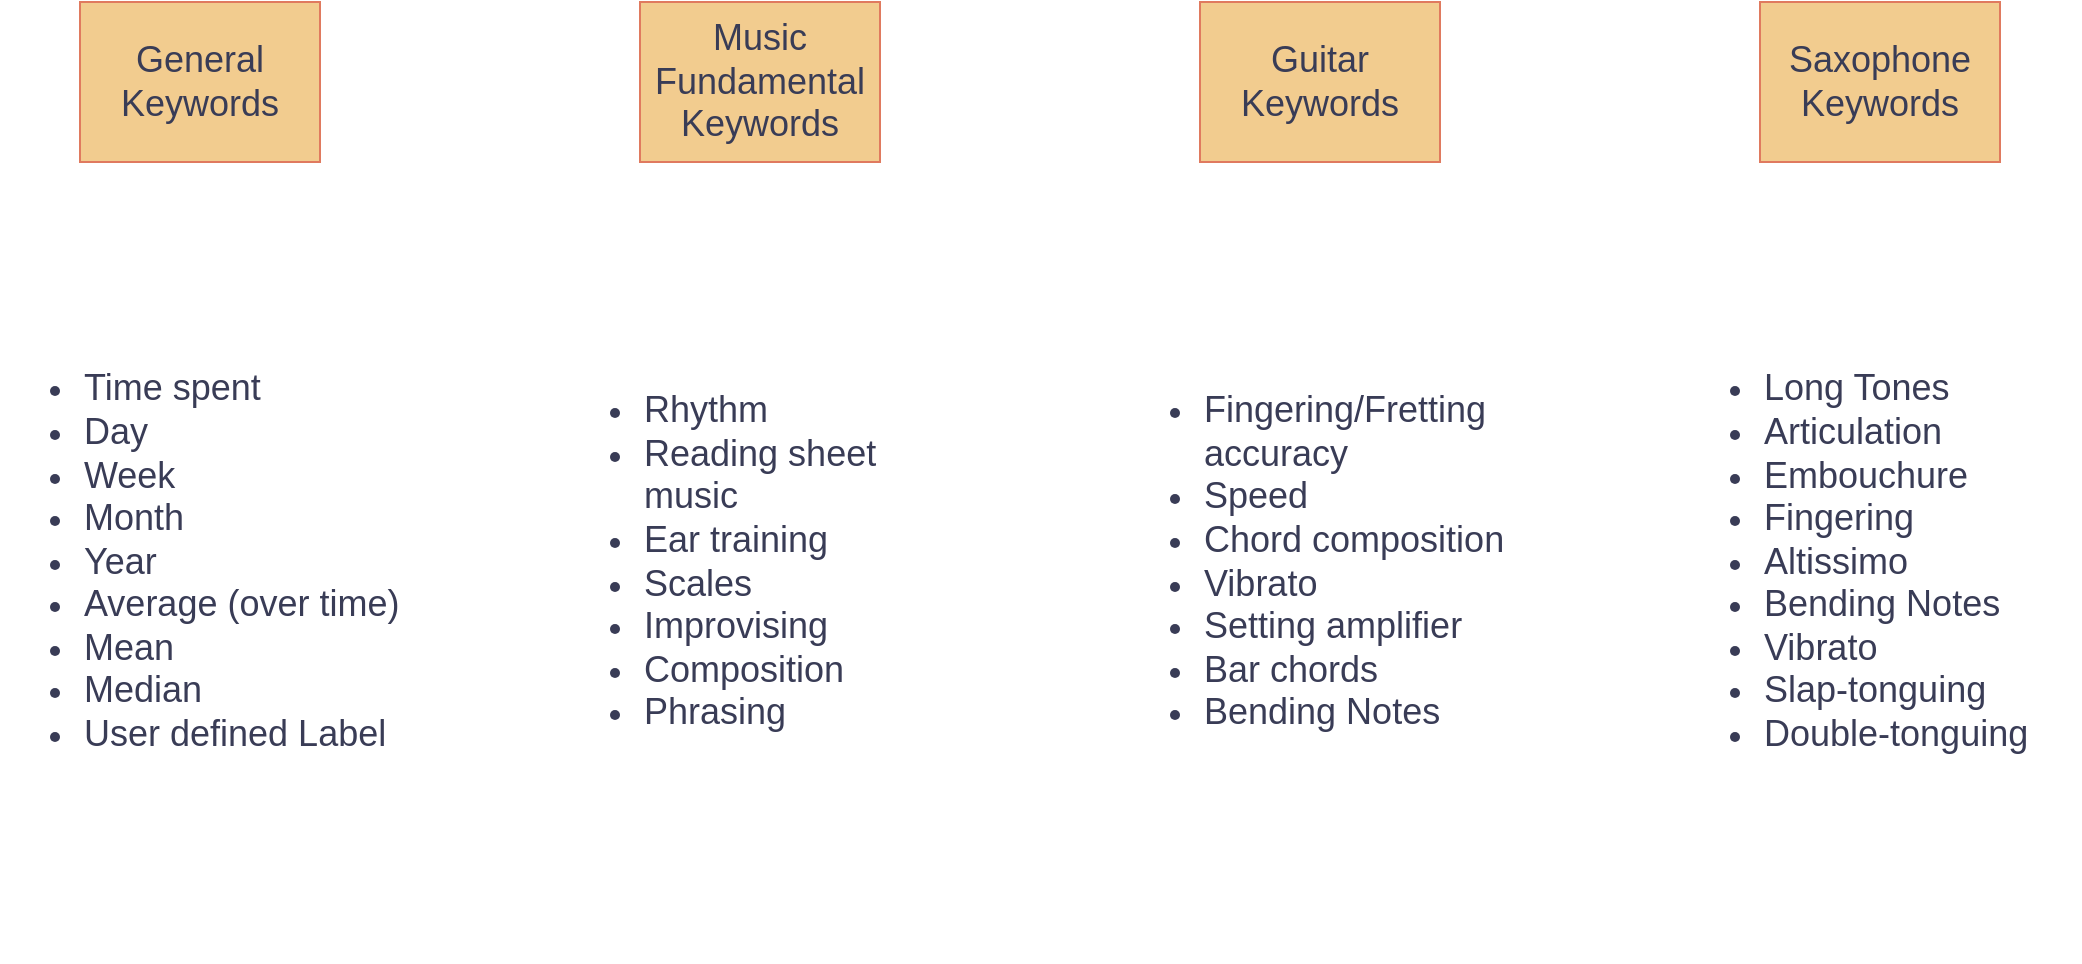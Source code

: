 <mxfile version="24.2.3" type="device" pages="7">
  <diagram id="ZviDnewObpGiFVqPdqel" name="Keywords">
    <mxGraphModel dx="1834" dy="1194" grid="1" gridSize="10" guides="1" tooltips="1" connect="1" arrows="1" fold="1" page="0" pageScale="1" pageWidth="850" pageHeight="1100" math="0" shadow="0">
      <root>
        <mxCell id="0" />
        <mxCell id="1" parent="0" />
        <mxCell id="VR-OjBBF8Hm6MfclyQEk-1" value="&lt;ul style=&quot;font-size: 18px;&quot;&gt;&lt;li style=&quot;font-size: 18px;&quot;&gt;Time spent&lt;br&gt;&lt;/li&gt;&lt;li style=&quot;font-size: 18px;&quot;&gt;Day&lt;br&gt;&lt;/li&gt;&lt;li style=&quot;font-size: 18px;&quot;&gt;Week&lt;br&gt;&lt;/li&gt;&lt;li style=&quot;font-size: 18px;&quot;&gt;Month&lt;/li&gt;&lt;li style=&quot;font-size: 18px;&quot;&gt;Year&lt;/li&gt;&lt;li style=&quot;font-size: 18px;&quot;&gt;Average (over time)&lt;/li&gt;&lt;li style=&quot;font-size: 18px;&quot;&gt;Mean&lt;/li&gt;&lt;li style=&quot;font-size: 18px;&quot;&gt;Median&lt;/li&gt;&lt;li style=&quot;font-size: 18px;&quot;&gt;User defined Label&lt;br&gt;&lt;/li&gt;&lt;/ul&gt;" style="text;strokeColor=none;fillColor=none;html=1;whiteSpace=wrap;verticalAlign=middle;overflow=hidden;fontSize=18;align=left;labelBackgroundColor=none;fontColor=#393C56;" parent="1" vertex="1">
          <mxGeometry x="-120" y="-40" width="200" height="400" as="geometry" />
        </mxCell>
        <mxCell id="VR-OjBBF8Hm6MfclyQEk-2" value="&lt;ul style=&quot;font-size: 18px;&quot;&gt;&lt;li style=&quot;font-size: 18px;&quot;&gt;Long Tones&lt;/li&gt;&lt;li style=&quot;font-size: 18px;&quot;&gt;Articulation&lt;/li&gt;&lt;li style=&quot;font-size: 18px;&quot;&gt;Embouchure&lt;/li&gt;&lt;li style=&quot;font-size: 18px;&quot;&gt;Fingering&lt;/li&gt;&lt;li style=&quot;font-size: 18px;&quot;&gt;Altissimo&lt;/li&gt;&lt;li style=&quot;font-size: 18px;&quot;&gt;Bending Notes&lt;br&gt;&lt;/li&gt;&lt;li style=&quot;font-size: 18px;&quot;&gt;Vibrato&lt;/li&gt;&lt;li style=&quot;font-size: 18px;&quot;&gt;Slap-tonguing&lt;/li&gt;&lt;li style=&quot;font-size: 18px;&quot;&gt;Double-tonguing&lt;/li&gt;&lt;/ul&gt;" style="text;strokeColor=none;fillColor=none;html=1;whiteSpace=wrap;verticalAlign=middle;overflow=hidden;fontSize=18;align=left;labelBackgroundColor=none;fontColor=#393C56;" parent="1" vertex="1">
          <mxGeometry x="720" y="-40" width="200" height="400" as="geometry" />
        </mxCell>
        <mxCell id="VR-OjBBF8Hm6MfclyQEk-3" value="&lt;ul style=&quot;font-size: 18px;&quot;&gt;&lt;li style=&quot;font-size: 18px;&quot;&gt;Fingering/Fretting accuracy&lt;/li&gt;&lt;li style=&quot;font-size: 18px;&quot;&gt;Speed&lt;/li&gt;&lt;li style=&quot;font-size: 18px;&quot;&gt;Chord composition&lt;/li&gt;&lt;li style=&quot;font-size: 18px;&quot;&gt;Vibrato&lt;/li&gt;&lt;li style=&quot;font-size: 18px;&quot;&gt;Setting amplifier&lt;/li&gt;&lt;li style=&quot;font-size: 18px;&quot;&gt;Bar chords&lt;/li&gt;&lt;li style=&quot;font-size: 18px;&quot;&gt;Bending Notes&lt;br&gt;&lt;/li&gt;&lt;/ul&gt;" style="text;strokeColor=none;fillColor=none;html=1;whiteSpace=wrap;verticalAlign=middle;overflow=hidden;fontSize=18;align=left;labelBackgroundColor=none;fontColor=#393C56;" parent="1" vertex="1">
          <mxGeometry x="440" y="-40" width="200" height="400" as="geometry" />
        </mxCell>
        <mxCell id="VR-OjBBF8Hm6MfclyQEk-8" value="General Keywords" style="rounded=0;whiteSpace=wrap;html=1;fontSize=18;labelBackgroundColor=none;fillColor=#F2CC8F;strokeColor=#E07A5F;fontColor=#393C56;" parent="1" vertex="1">
          <mxGeometry x="-80" y="-120" width="120" height="80" as="geometry" />
        </mxCell>
        <mxCell id="VR-OjBBF8Hm6MfclyQEk-9" value="Music Fundamental Keywords" style="rounded=0;whiteSpace=wrap;html=1;fontSize=18;labelBackgroundColor=none;fillColor=#F2CC8F;strokeColor=#E07A5F;fontColor=#393C56;" parent="1" vertex="1">
          <mxGeometry x="200" y="-120" width="120" height="80" as="geometry" />
        </mxCell>
        <mxCell id="VR-OjBBF8Hm6MfclyQEk-11" value="Guitar Keywords" style="rounded=0;whiteSpace=wrap;html=1;fontSize=18;labelBackgroundColor=none;fillColor=#F2CC8F;strokeColor=#E07A5F;fontColor=#393C56;" parent="1" vertex="1">
          <mxGeometry x="480" y="-120" width="120" height="80" as="geometry" />
        </mxCell>
        <mxCell id="VR-OjBBF8Hm6MfclyQEk-12" value="Saxophone Keywords" style="rounded=0;whiteSpace=wrap;html=1;fontSize=18;labelBackgroundColor=none;fillColor=#F2CC8F;strokeColor=#E07A5F;fontColor=#393C56;" parent="1" vertex="1">
          <mxGeometry x="760" y="-120" width="120" height="80" as="geometry" />
        </mxCell>
        <mxCell id="VR-OjBBF8Hm6MfclyQEk-14" value="&lt;ul style=&quot;font-size: 18px;&quot;&gt;&lt;li style=&quot;font-size: 18px;&quot;&gt;Rhythm&lt;/li&gt;&lt;li style=&quot;font-size: 18px;&quot;&gt;Reading sheet music&lt;/li&gt;&lt;li style=&quot;font-size: 18px;&quot;&gt;Ear training&lt;/li&gt;&lt;li style=&quot;font-size: 18px;&quot;&gt;Scales&lt;/li&gt;&lt;li style=&quot;font-size: 18px;&quot;&gt;Improvising&lt;/li&gt;&lt;li style=&quot;font-size: 18px;&quot;&gt;Composition&lt;/li&gt;&lt;li style=&quot;font-size: 18px;&quot;&gt;Phrasing&lt;br&gt;&lt;/li&gt;&lt;/ul&gt;" style="text;strokeColor=none;fillColor=none;html=1;whiteSpace=wrap;verticalAlign=middle;overflow=hidden;fontSize=18;align=left;labelBackgroundColor=none;fontColor=#393C56;" parent="1" vertex="1">
          <mxGeometry x="160" y="-40" width="200" height="400" as="geometry" />
        </mxCell>
      </root>
    </mxGraphModel>
  </diagram>
  <diagram id="d_PKeW_5sVOhmi4q_biC" name="Create Action program flow">
    <mxGraphModel dx="1366" dy="756" grid="1" gridSize="10" guides="1" tooltips="1" connect="1" arrows="1" fold="1" page="0" pageScale="1" pageWidth="850" pageHeight="1100" math="0" shadow="0">
      <root>
        <mxCell id="0" />
        <mxCell id="1" parent="0" />
        <mxCell id="Nql5xTlVmH96YAoPqvpn-3" value="" style="edgeStyle=orthogonalEdgeStyle;rounded=0;orthogonalLoop=1;jettySize=auto;html=1;labelBackgroundColor=none;strokeColor=#E07A5F;fontColor=default;" edge="1" parent="1" source="Nql5xTlVmH96YAoPqvpn-1" target="Nql5xTlVmH96YAoPqvpn-2">
          <mxGeometry relative="1" as="geometry" />
        </mxCell>
        <mxCell id="Nql5xTlVmH96YAoPqvpn-1" value="Input into console" style="rounded=0;whiteSpace=wrap;html=1;labelBackgroundColor=none;fillColor=#F2CC8F;strokeColor=#E07A5F;fontColor=#393C56;" vertex="1" parent="1">
          <mxGeometry x="360" y="140" width="120" height="60" as="geometry" />
        </mxCell>
        <mxCell id="Nql5xTlVmH96YAoPqvpn-5" value="" style="edgeStyle=orthogonalEdgeStyle;rounded=0;orthogonalLoop=1;jettySize=auto;html=1;labelBackgroundColor=none;strokeColor=#E07A5F;fontColor=default;" edge="1" parent="1" source="Nql5xTlVmH96YAoPqvpn-2" target="Nql5xTlVmH96YAoPqvpn-4">
          <mxGeometry relative="1" as="geometry" />
        </mxCell>
        <mxCell id="Nql5xTlVmH96YAoPqvpn-2" value="Create a command" style="whiteSpace=wrap;html=1;rounded=0;labelBackgroundColor=none;fillColor=#F2CC8F;strokeColor=#E07A5F;fontColor=#393C56;" vertex="1" parent="1">
          <mxGeometry x="560" y="140" width="120" height="60" as="geometry" />
        </mxCell>
        <mxCell id="Nql5xTlVmH96YAoPqvpn-7" value="" style="edgeStyle=orthogonalEdgeStyle;rounded=0;orthogonalLoop=1;jettySize=auto;html=1;labelBackgroundColor=none;strokeColor=#E07A5F;fontColor=default;" edge="1" parent="1" source="Nql5xTlVmH96YAoPqvpn-4" target="Nql5xTlVmH96YAoPqvpn-6">
          <mxGeometry relative="1" as="geometry" />
        </mxCell>
        <mxCell id="Nql5xTlVmH96YAoPqvpn-4" value="&lt;div&gt;CommandParser&lt;/div&gt;&lt;div&gt;.parseCommand&lt;/div&gt;" style="whiteSpace=wrap;html=1;rounded=0;labelBackgroundColor=none;fillColor=#F2CC8F;strokeColor=#E07A5F;fontColor=#393C56;" vertex="1" parent="1">
          <mxGeometry x="760" y="140" width="120" height="60" as="geometry" />
        </mxCell>
        <mxCell id="Nql5xTlVmH96YAoPqvpn-9" value="" style="edgeStyle=orthogonalEdgeStyle;rounded=0;orthogonalLoop=1;jettySize=auto;html=1;labelBackgroundColor=none;strokeColor=#E07A5F;fontColor=default;" edge="1" parent="1" source="Nql5xTlVmH96YAoPqvpn-6" target="Nql5xTlVmH96YAoPqvpn-8">
          <mxGeometry relative="1" as="geometry" />
        </mxCell>
        <mxCell id="Nql5xTlVmH96YAoPqvpn-6" value="&lt;div&gt;&quot;Create&quot; &lt;br&gt;&lt;/div&gt;&lt;div&gt;Action&lt;br&gt;&lt;/div&gt;" style="whiteSpace=wrap;html=1;rounded=0;labelBackgroundColor=none;fillColor=#F2CC8F;strokeColor=#E07A5F;fontColor=#393C56;" vertex="1" parent="1">
          <mxGeometry x="960" y="140" width="120" height="60" as="geometry" />
        </mxCell>
        <mxCell id="Nql5xTlVmH96YAoPqvpn-11" value="" style="edgeStyle=orthogonalEdgeStyle;rounded=0;orthogonalLoop=1;jettySize=auto;html=1;labelBackgroundColor=none;strokeColor=#E07A5F;fontColor=default;" edge="1" parent="1" source="Nql5xTlVmH96YAoPqvpn-8" target="Nql5xTlVmH96YAoPqvpn-10">
          <mxGeometry relative="1" as="geometry" />
        </mxCell>
        <mxCell id="Nql5xTlVmH96YAoPqvpn-8" value="Print example arguments" style="whiteSpace=wrap;html=1;rounded=0;labelBackgroundColor=none;fillColor=#F2CC8F;strokeColor=#E07A5F;fontColor=#393C56;" vertex="1" parent="1">
          <mxGeometry x="960" y="280" width="120" height="60" as="geometry" />
        </mxCell>
        <mxCell id="Nql5xTlVmH96YAoPqvpn-13" value="" style="edgeStyle=orthogonalEdgeStyle;rounded=0;orthogonalLoop=1;jettySize=auto;html=1;labelBackgroundColor=none;strokeColor=#E07A5F;fontColor=default;" edge="1" parent="1" source="Nql5xTlVmH96YAoPqvpn-10" target="Nql5xTlVmH96YAoPqvpn-12">
          <mxGeometry relative="1" as="geometry" />
        </mxCell>
        <mxCell id="Nql5xTlVmH96YAoPqvpn-10" value="&lt;div&gt;CommandParser&lt;/div&gt;&lt;div&gt;.parseArguments&lt;br&gt;&lt;/div&gt;" style="whiteSpace=wrap;html=1;rounded=0;labelBackgroundColor=none;fillColor=#F2CC8F;strokeColor=#E07A5F;fontColor=#393C56;" vertex="1" parent="1">
          <mxGeometry x="760" y="280" width="120" height="60" as="geometry" />
        </mxCell>
        <mxCell id="Nql5xTlVmH96YAoPqvpn-12" value="&lt;div&gt;WriteData&lt;/div&gt;&lt;div&gt;.addSession&lt;br&gt;&lt;/div&gt;" style="whiteSpace=wrap;html=1;rounded=0;labelBackgroundColor=none;fillColor=#F2CC8F;strokeColor=#E07A5F;fontColor=#393C56;" vertex="1" parent="1">
          <mxGeometry x="560" y="280" width="120" height="60" as="geometry" />
        </mxCell>
        <mxCell id="Nql5xTlVmH96YAoPqvpn-17" value="" style="edgeStyle=orthogonalEdgeStyle;rounded=0;orthogonalLoop=1;jettySize=auto;html=1;labelBackgroundColor=none;strokeColor=#E07A5F;fontColor=default;" edge="1" parent="1" target="Nql5xTlVmH96YAoPqvpn-16">
          <mxGeometry relative="1" as="geometry">
            <mxPoint x="620" y="340" as="sourcePoint" />
          </mxGeometry>
        </mxCell>
        <mxCell id="Nql5xTlVmH96YAoPqvpn-19" value="" style="edgeStyle=orthogonalEdgeStyle;rounded=0;orthogonalLoop=1;jettySize=auto;html=1;labelBackgroundColor=none;strokeColor=#E07A5F;fontColor=default;startArrow=classic;startFill=1;endArrow=none;endFill=0;" edge="1" parent="1" target="Nql5xTlVmH96YAoPqvpn-18">
          <mxGeometry relative="1" as="geometry">
            <mxPoint x="560" y="310" as="sourcePoint" />
          </mxGeometry>
        </mxCell>
        <mxCell id="hBY9I455G6JTwiRbEorS-2" value="" style="edgeStyle=orthogonalEdgeStyle;rounded=0;orthogonalLoop=1;jettySize=auto;html=1;strokeColor=#E07A5F;fontColor=#393C56;fillColor=#F2CC8F;" edge="1" parent="1" source="Nql5xTlVmH96YAoPqvpn-16" target="hBY9I455G6JTwiRbEorS-1">
          <mxGeometry relative="1" as="geometry" />
        </mxCell>
        <mxCell id="Nql5xTlVmH96YAoPqvpn-16" value="OutputFormatter" style="whiteSpace=wrap;html=1;rounded=0;labelBackgroundColor=none;fillColor=#F2CC8F;strokeColor=#E07A5F;fontColor=#393C56;" vertex="1" parent="1">
          <mxGeometry x="560" y="420" width="120" height="60" as="geometry" />
        </mxCell>
        <mxCell id="Nql5xTlVmH96YAoPqvpn-18" value="&lt;div&gt;FileHandler&lt;/div&gt;&lt;div&gt;.loadFile&lt;br&gt;&lt;/div&gt;" style="whiteSpace=wrap;html=1;rounded=0;labelBackgroundColor=none;fillColor=#F2CC8F;strokeColor=#E07A5F;fontColor=#393C56;" vertex="1" parent="1">
          <mxGeometry x="360" y="280" width="120" height="60" as="geometry" />
        </mxCell>
        <mxCell id="hBY9I455G6JTwiRbEorS-1" value="Print output to console" style="whiteSpace=wrap;html=1;fillColor=#F2CC8F;strokeColor=#E07A5F;fontColor=#393C56;rounded=0;labelBackgroundColor=none;" vertex="1" parent="1">
          <mxGeometry x="560" y="560" width="120" height="60" as="geometry" />
        </mxCell>
      </root>
    </mxGraphModel>
  </diagram>
  <diagram id="dDPrTTUjTwGCLMg7VMLA" name="Delete Action program flow">
    <mxGraphModel dx="1434" dy="794" grid="1" gridSize="10" guides="1" tooltips="1" connect="1" arrows="1" fold="1" page="1" pageScale="1" pageWidth="1100" pageHeight="850" math="0" shadow="0">
      <root>
        <mxCell id="0" />
        <mxCell id="1" parent="0" />
        <mxCell id="DCzzPW3xTVuz4FSlA21T-1" value="" style="edgeStyle=orthogonalEdgeStyle;rounded=0;orthogonalLoop=1;jettySize=auto;html=1;labelBackgroundColor=none;strokeColor=#E07A5F;fontColor=default;" edge="1" parent="1" source="DCzzPW3xTVuz4FSlA21T-2" target="DCzzPW3xTVuz4FSlA21T-4">
          <mxGeometry relative="1" as="geometry" />
        </mxCell>
        <mxCell id="DCzzPW3xTVuz4FSlA21T-2" value="Input into console" style="rounded=0;whiteSpace=wrap;html=1;labelBackgroundColor=none;fillColor=#F2CC8F;strokeColor=#E07A5F;fontColor=#393C56;" vertex="1" parent="1">
          <mxGeometry x="190" y="100" width="120" height="60" as="geometry" />
        </mxCell>
        <mxCell id="DCzzPW3xTVuz4FSlA21T-3" value="" style="edgeStyle=orthogonalEdgeStyle;rounded=0;orthogonalLoop=1;jettySize=auto;html=1;labelBackgroundColor=none;strokeColor=#E07A5F;fontColor=default;" edge="1" parent="1" source="DCzzPW3xTVuz4FSlA21T-4" target="DCzzPW3xTVuz4FSlA21T-6">
          <mxGeometry relative="1" as="geometry" />
        </mxCell>
        <mxCell id="DCzzPW3xTVuz4FSlA21T-4" value="Create Command Object" style="whiteSpace=wrap;html=1;rounded=0;labelBackgroundColor=none;fillColor=#F2CC8F;strokeColor=#E07A5F;fontColor=#393C56;" vertex="1" parent="1">
          <mxGeometry x="390" y="100" width="120" height="60" as="geometry" />
        </mxCell>
        <mxCell id="DCzzPW3xTVuz4FSlA21T-5" value="" style="edgeStyle=orthogonalEdgeStyle;rounded=0;orthogonalLoop=1;jettySize=auto;html=1;labelBackgroundColor=none;strokeColor=#E07A5F;fontColor=default;" edge="1" parent="1" source="DCzzPW3xTVuz4FSlA21T-6" target="DCzzPW3xTVuz4FSlA21T-8">
          <mxGeometry relative="1" as="geometry" />
        </mxCell>
        <mxCell id="DCzzPW3xTVuz4FSlA21T-6" value="&lt;div&gt;CommandParser&lt;/div&gt;&lt;div&gt;.parseCommand&lt;/div&gt;" style="whiteSpace=wrap;html=1;rounded=0;labelBackgroundColor=none;fillColor=#F2CC8F;strokeColor=#E07A5F;fontColor=#393C56;" vertex="1" parent="1">
          <mxGeometry x="590" y="100" width="120" height="60" as="geometry" />
        </mxCell>
        <mxCell id="DCzzPW3xTVuz4FSlA21T-7" value="" style="edgeStyle=orthogonalEdgeStyle;rounded=0;orthogonalLoop=1;jettySize=auto;html=1;labelBackgroundColor=none;strokeColor=#E07A5F;fontColor=default;" edge="1" parent="1" source="DCzzPW3xTVuz4FSlA21T-8" target="DCzzPW3xTVuz4FSlA21T-10">
          <mxGeometry relative="1" as="geometry" />
        </mxCell>
        <mxCell id="DCzzPW3xTVuz4FSlA21T-8" value="&lt;div&gt;&quot;Delete&quot; &lt;br&gt;&lt;/div&gt;&lt;div&gt;Action&lt;br&gt;&lt;/div&gt;" style="whiteSpace=wrap;html=1;rounded=0;labelBackgroundColor=none;fillColor=#F2CC8F;strokeColor=#E07A5F;fontColor=#393C56;" vertex="1" parent="1">
          <mxGeometry x="790" y="100" width="120" height="60" as="geometry" />
        </mxCell>
        <mxCell id="DCzzPW3xTVuz4FSlA21T-9" value="" style="edgeStyle=orthogonalEdgeStyle;rounded=0;orthogonalLoop=1;jettySize=auto;html=1;labelBackgroundColor=none;strokeColor=#E07A5F;fontColor=default;" edge="1" parent="1" source="DCzzPW3xTVuz4FSlA21T-10" target="DCzzPW3xTVuz4FSlA21T-12">
          <mxGeometry relative="1" as="geometry" />
        </mxCell>
        <mxCell id="DCzzPW3xTVuz4FSlA21T-10" value="Prompt for sessionID" style="whiteSpace=wrap;html=1;rounded=0;labelBackgroundColor=none;fillColor=#F2CC8F;strokeColor=#E07A5F;fontColor=#393C56;" vertex="1" parent="1">
          <mxGeometry x="790" y="240" width="120" height="60" as="geometry" />
        </mxCell>
        <mxCell id="DCzzPW3xTVuz4FSlA21T-11" value="" style="edgeStyle=orthogonalEdgeStyle;rounded=0;orthogonalLoop=1;jettySize=auto;html=1;labelBackgroundColor=none;strokeColor=#E07A5F;fontColor=default;" edge="1" parent="1" source="DCzzPW3xTVuz4FSlA21T-12" target="DCzzPW3xTVuz4FSlA21T-13">
          <mxGeometry relative="1" as="geometry" />
        </mxCell>
        <mxCell id="DCzzPW3xTVuz4FSlA21T-12" value="&lt;div&gt;CommandParser&lt;/div&gt;&lt;div&gt;.parseArguments&lt;br&gt;&lt;/div&gt;" style="whiteSpace=wrap;html=1;rounded=0;labelBackgroundColor=none;fillColor=#F2CC8F;strokeColor=#E07A5F;fontColor=#393C56;" vertex="1" parent="1">
          <mxGeometry x="590" y="240" width="120" height="60" as="geometry" />
        </mxCell>
        <mxCell id="DCzzPW3xTVuz4FSlA21T-13" value="&lt;div&gt;ReadData&lt;/div&gt;.getSessionById" style="whiteSpace=wrap;html=1;rounded=0;labelBackgroundColor=none;fillColor=#F2CC8F;strokeColor=#E07A5F;fontColor=#393C56;" vertex="1" parent="1">
          <mxGeometry x="390" y="240" width="120" height="60" as="geometry" />
        </mxCell>
        <mxCell id="DCzzPW3xTVuz4FSlA21T-14" value="" style="edgeStyle=orthogonalEdgeStyle;rounded=0;orthogonalLoop=1;jettySize=auto;html=1;labelBackgroundColor=none;strokeColor=#E07A5F;fontColor=default;" edge="1" parent="1" target="DCzzPW3xTVuz4FSlA21T-17">
          <mxGeometry relative="1" as="geometry">
            <mxPoint x="450" y="300" as="sourcePoint" />
          </mxGeometry>
        </mxCell>
        <mxCell id="DCzzPW3xTVuz4FSlA21T-15" value="" style="edgeStyle=orthogonalEdgeStyle;rounded=0;orthogonalLoop=1;jettySize=auto;html=1;labelBackgroundColor=none;strokeColor=#E07A5F;fontColor=default;startArrow=classic;startFill=1;endArrow=none;endFill=0;" edge="1" parent="1" target="DCzzPW3xTVuz4FSlA21T-18">
          <mxGeometry relative="1" as="geometry">
            <mxPoint x="390" y="270" as="sourcePoint" />
          </mxGeometry>
        </mxCell>
        <mxCell id="DCzzPW3xTVuz4FSlA21T-16" value="" style="edgeStyle=orthogonalEdgeStyle;rounded=0;orthogonalLoop=1;jettySize=auto;html=1;strokeColor=#E07A5F;fontColor=#393C56;fillColor=#F2CC8F;" edge="1" parent="1" source="DCzzPW3xTVuz4FSlA21T-17" target="DCzzPW3xTVuz4FSlA21T-19">
          <mxGeometry relative="1" as="geometry" />
        </mxCell>
        <mxCell id="DCzzPW3xTVuz4FSlA21T-21" value="" style="edgeStyle=orthogonalEdgeStyle;rounded=0;orthogonalLoop=1;jettySize=auto;html=1;strokeColor=#E07A5F;fontColor=#393C56;fillColor=#F2CC8F;" edge="1" parent="1" source="DCzzPW3xTVuz4FSlA21T-17" target="DCzzPW3xTVuz4FSlA21T-20">
          <mxGeometry relative="1" as="geometry" />
        </mxCell>
        <mxCell id="DCzzPW3xTVuz4FSlA21T-17" value="&lt;div&gt;Confirm Delete&lt;/div&gt;&lt;div&gt;(yes or no)&lt;br&gt;&lt;/div&gt;" style="whiteSpace=wrap;html=1;rounded=0;labelBackgroundColor=none;fillColor=#F2CC8F;strokeColor=#E07A5F;fontColor=#393C56;" vertex="1" parent="1">
          <mxGeometry x="390" y="380" width="120" height="60" as="geometry" />
        </mxCell>
        <mxCell id="DCzzPW3xTVuz4FSlA21T-18" value="&lt;div&gt;FileHandler&lt;/div&gt;&lt;div&gt;.loadFile&lt;br&gt;&lt;/div&gt;" style="whiteSpace=wrap;html=1;rounded=0;labelBackgroundColor=none;fillColor=#F2CC8F;strokeColor=#E07A5F;fontColor=#393C56;" vertex="1" parent="1">
          <mxGeometry x="190" y="240" width="120" height="60" as="geometry" />
        </mxCell>
        <mxCell id="DCzzPW3xTVuz4FSlA21T-19" value="Print output to console" style="whiteSpace=wrap;html=1;fillColor=#F2CC8F;strokeColor=#E07A5F;fontColor=#393C56;rounded=0;labelBackgroundColor=none;" vertex="1" parent="1">
          <mxGeometry x="390" y="520" width="120" height="60" as="geometry" />
        </mxCell>
        <mxCell id="DCzzPW3xTVuz4FSlA21T-20" value="WriteData.remove" style="whiteSpace=wrap;html=1;fillColor=#F2CC8F;strokeColor=#E07A5F;fontColor=#393C56;rounded=0;labelBackgroundColor=none;" vertex="1" parent="1">
          <mxGeometry x="190" y="380" width="120" height="60" as="geometry" />
        </mxCell>
      </root>
    </mxGraphModel>
  </diagram>
  <diagram id="PqF1wceyc3CflaCaYKSF" name="Edit Action program flow">
    <mxGraphModel dx="1434" dy="794" grid="1" gridSize="10" guides="1" tooltips="1" connect="1" arrows="1" fold="1" page="1" pageScale="1" pageWidth="1100" pageHeight="850" math="0" shadow="0">
      <root>
        <mxCell id="0" />
        <mxCell id="1" parent="0" />
        <mxCell id="RW-UJUDKQ9CjGkoTU3uq-1" value="" style="edgeStyle=orthogonalEdgeStyle;rounded=0;orthogonalLoop=1;jettySize=auto;html=1;labelBackgroundColor=none;strokeColor=#E07A5F;fontColor=default;" edge="1" parent="1" source="RW-UJUDKQ9CjGkoTU3uq-2" target="RW-UJUDKQ9CjGkoTU3uq-4">
          <mxGeometry relative="1" as="geometry" />
        </mxCell>
        <mxCell id="RW-UJUDKQ9CjGkoTU3uq-2" value="Input into console" style="rounded=0;whiteSpace=wrap;html=1;labelBackgroundColor=none;fillColor=#F2CC8F;strokeColor=#E07A5F;fontColor=#393C56;" vertex="1" parent="1">
          <mxGeometry x="190" y="100" width="120" height="60" as="geometry" />
        </mxCell>
        <mxCell id="RW-UJUDKQ9CjGkoTU3uq-3" value="" style="edgeStyle=orthogonalEdgeStyle;rounded=0;orthogonalLoop=1;jettySize=auto;html=1;labelBackgroundColor=none;strokeColor=#E07A5F;fontColor=default;" edge="1" parent="1" source="RW-UJUDKQ9CjGkoTU3uq-4" target="RW-UJUDKQ9CjGkoTU3uq-6">
          <mxGeometry relative="1" as="geometry" />
        </mxCell>
        <mxCell id="RW-UJUDKQ9CjGkoTU3uq-4" value="Create Command Object" style="whiteSpace=wrap;html=1;rounded=0;labelBackgroundColor=none;fillColor=#F2CC8F;strokeColor=#E07A5F;fontColor=#393C56;" vertex="1" parent="1">
          <mxGeometry x="390" y="100" width="120" height="60" as="geometry" />
        </mxCell>
        <mxCell id="RW-UJUDKQ9CjGkoTU3uq-5" value="" style="edgeStyle=orthogonalEdgeStyle;rounded=0;orthogonalLoop=1;jettySize=auto;html=1;labelBackgroundColor=none;strokeColor=#E07A5F;fontColor=default;" edge="1" parent="1" source="RW-UJUDKQ9CjGkoTU3uq-6" target="RW-UJUDKQ9CjGkoTU3uq-8">
          <mxGeometry relative="1" as="geometry" />
        </mxCell>
        <mxCell id="RW-UJUDKQ9CjGkoTU3uq-6" value="&lt;div&gt;CommandParser&lt;/div&gt;&lt;div&gt;.parseCommand&lt;/div&gt;" style="whiteSpace=wrap;html=1;rounded=0;labelBackgroundColor=none;fillColor=#F2CC8F;strokeColor=#E07A5F;fontColor=#393C56;" vertex="1" parent="1">
          <mxGeometry x="590" y="100" width="120" height="60" as="geometry" />
        </mxCell>
        <mxCell id="RW-UJUDKQ9CjGkoTU3uq-7" value="" style="edgeStyle=orthogonalEdgeStyle;rounded=0;orthogonalLoop=1;jettySize=auto;html=1;labelBackgroundColor=none;strokeColor=#E07A5F;fontColor=default;" edge="1" parent="1" source="RW-UJUDKQ9CjGkoTU3uq-8" target="RW-UJUDKQ9CjGkoTU3uq-10">
          <mxGeometry relative="1" as="geometry" />
        </mxCell>
        <mxCell id="RW-UJUDKQ9CjGkoTU3uq-8" value="&lt;div&gt;&quot;Edit&quot; &lt;br&gt;&lt;/div&gt;&lt;div&gt;Action&lt;br&gt;&lt;/div&gt;" style="whiteSpace=wrap;html=1;rounded=0;labelBackgroundColor=none;fillColor=#F2CC8F;strokeColor=#E07A5F;fontColor=#393C56;" vertex="1" parent="1">
          <mxGeometry x="790" y="100" width="120" height="60" as="geometry" />
        </mxCell>
        <mxCell id="RW-UJUDKQ9CjGkoTU3uq-9" value="" style="edgeStyle=orthogonalEdgeStyle;rounded=0;orthogonalLoop=1;jettySize=auto;html=1;labelBackgroundColor=none;strokeColor=#E07A5F;fontColor=default;" edge="1" parent="1" source="RW-UJUDKQ9CjGkoTU3uq-10" target="RW-UJUDKQ9CjGkoTU3uq-12">
          <mxGeometry relative="1" as="geometry" />
        </mxCell>
        <mxCell id="RW-UJUDKQ9CjGkoTU3uq-10" value="Prompt for sessionID" style="whiteSpace=wrap;html=1;rounded=0;labelBackgroundColor=none;fillColor=#F2CC8F;strokeColor=#E07A5F;fontColor=#393C56;" vertex="1" parent="1">
          <mxGeometry x="790" y="240" width="120" height="60" as="geometry" />
        </mxCell>
        <mxCell id="RW-UJUDKQ9CjGkoTU3uq-11" value="" style="edgeStyle=orthogonalEdgeStyle;rounded=0;orthogonalLoop=1;jettySize=auto;html=1;labelBackgroundColor=none;strokeColor=#E07A5F;fontColor=default;" edge="1" parent="1" source="RW-UJUDKQ9CjGkoTU3uq-12" target="RW-UJUDKQ9CjGkoTU3uq-13">
          <mxGeometry relative="1" as="geometry" />
        </mxCell>
        <mxCell id="RW-UJUDKQ9CjGkoTU3uq-12" value="&lt;div&gt;CommandParser&lt;/div&gt;&lt;div&gt;.parseArguments&lt;br&gt;&lt;/div&gt;" style="whiteSpace=wrap;html=1;rounded=0;labelBackgroundColor=none;fillColor=#F2CC8F;strokeColor=#E07A5F;fontColor=#393C56;" vertex="1" parent="1">
          <mxGeometry x="590" y="240" width="120" height="60" as="geometry" />
        </mxCell>
        <mxCell id="ZV9XyaC1W3iyiMInXsoU-2" value="" style="edgeStyle=orthogonalEdgeStyle;rounded=0;orthogonalLoop=1;jettySize=auto;html=1;strokeColor=#E07A5F;fontColor=#393C56;fillColor=#F2CC8F;" edge="1" parent="1" source="RW-UJUDKQ9CjGkoTU3uq-13" target="ZV9XyaC1W3iyiMInXsoU-1">
          <mxGeometry relative="1" as="geometry" />
        </mxCell>
        <mxCell id="RW-UJUDKQ9CjGkoTU3uq-13" value="&lt;div&gt;ReadData&lt;/div&gt;.getSessionById" style="whiteSpace=wrap;html=1;rounded=0;labelBackgroundColor=none;fillColor=#F2CC8F;strokeColor=#E07A5F;fontColor=#393C56;" vertex="1" parent="1">
          <mxGeometry x="390" y="240" width="120" height="60" as="geometry" />
        </mxCell>
        <mxCell id="RW-UJUDKQ9CjGkoTU3uq-15" value="" style="edgeStyle=orthogonalEdgeStyle;rounded=0;orthogonalLoop=1;jettySize=auto;html=1;labelBackgroundColor=none;strokeColor=#E07A5F;fontColor=default;startArrow=classic;startFill=1;endArrow=none;endFill=0;" edge="1" parent="1" target="RW-UJUDKQ9CjGkoTU3uq-19">
          <mxGeometry relative="1" as="geometry">
            <mxPoint x="390" y="270" as="sourcePoint" />
          </mxGeometry>
        </mxCell>
        <mxCell id="RW-UJUDKQ9CjGkoTU3uq-19" value="&lt;div&gt;FileHandler&lt;/div&gt;&lt;div&gt;.loadFile&lt;br&gt;&lt;/div&gt;" style="whiteSpace=wrap;html=1;rounded=0;labelBackgroundColor=none;fillColor=#F2CC8F;strokeColor=#E07A5F;fontColor=#393C56;" vertex="1" parent="1">
          <mxGeometry x="190" y="240" width="120" height="60" as="geometry" />
        </mxCell>
        <mxCell id="ZV9XyaC1W3iyiMInXsoU-4" value="" style="edgeStyle=orthogonalEdgeStyle;rounded=0;orthogonalLoop=1;jettySize=auto;html=1;strokeColor=#E07A5F;fontColor=#393C56;fillColor=#F2CC8F;" edge="1" parent="1" source="ZV9XyaC1W3iyiMInXsoU-1" target="ZV9XyaC1W3iyiMInXsoU-3">
          <mxGeometry relative="1" as="geometry" />
        </mxCell>
        <mxCell id="ZV9XyaC1W3iyiMInXsoU-1" value="Prompt for new arguments" style="whiteSpace=wrap;html=1;fillColor=#F2CC8F;strokeColor=#E07A5F;fontColor=#393C56;rounded=0;labelBackgroundColor=none;" vertex="1" parent="1">
          <mxGeometry x="390" y="380" width="120" height="60" as="geometry" />
        </mxCell>
        <mxCell id="ZV9XyaC1W3iyiMInXsoU-11" value="" style="edgeStyle=orthogonalEdgeStyle;rounded=0;orthogonalLoop=1;jettySize=auto;html=1;strokeColor=#E07A5F;fontColor=#393C56;fillColor=#F2CC8F;" edge="1" parent="1" source="ZV9XyaC1W3iyiMInXsoU-3" target="ZV9XyaC1W3iyiMInXsoU-10">
          <mxGeometry relative="1" as="geometry" />
        </mxCell>
        <mxCell id="ZV9XyaC1W3iyiMInXsoU-3" value="&lt;div&gt;CommandParser&lt;/div&gt;&lt;div&gt;.parseArguments&lt;br&gt;&lt;/div&gt;" style="whiteSpace=wrap;html=1;fillColor=#F2CC8F;strokeColor=#E07A5F;fontColor=#393C56;rounded=0;labelBackgroundColor=none;" vertex="1" parent="1">
          <mxGeometry x="390" y="520" width="120" height="60" as="geometry" />
        </mxCell>
        <mxCell id="ZV9XyaC1W3iyiMInXsoU-5" value="" style="edgeStyle=orthogonalEdgeStyle;rounded=0;orthogonalLoop=1;jettySize=auto;html=1;strokeColor=#E07A5F;fontColor=#393C56;fillColor=#F2CC8F;" edge="1" parent="1" target="ZV9XyaC1W3iyiMInXsoU-8">
          <mxGeometry relative="1" as="geometry">
            <mxPoint x="250" y="580" as="sourcePoint" />
          </mxGeometry>
        </mxCell>
        <mxCell id="ZV9XyaC1W3iyiMInXsoU-8" value="Print output to console" style="whiteSpace=wrap;html=1;fillColor=#F2CC8F;strokeColor=#E07A5F;fontColor=#393C56;rounded=0;labelBackgroundColor=none;" vertex="1" parent="1">
          <mxGeometry x="190" y="660" width="120" height="60" as="geometry" />
        </mxCell>
        <mxCell id="ZV9XyaC1W3iyiMInXsoU-10" value="&lt;div&gt;WriteData&lt;/div&gt;&lt;div&gt;.setValueByKey&lt;br&gt;&lt;/div&gt;" style="whiteSpace=wrap;html=1;fillColor=#F2CC8F;strokeColor=#E07A5F;fontColor=#393C56;rounded=0;labelBackgroundColor=none;" vertex="1" parent="1">
          <mxGeometry x="190" y="520" width="120" height="60" as="geometry" />
        </mxCell>
      </root>
    </mxGraphModel>
  </diagram>
  <diagram id="sEprnK8OviXvZ5ley71w" name="List Action program flow">
    <mxGraphModel dx="1434" dy="794" grid="1" gridSize="10" guides="1" tooltips="1" connect="1" arrows="1" fold="1" page="1" pageScale="1" pageWidth="1100" pageHeight="850" math="0" shadow="0">
      <root>
        <mxCell id="0" />
        <mxCell id="1" parent="0" />
        <mxCell id="hd-Ay5JznMmf9d-VwuGW-1" value="" style="edgeStyle=orthogonalEdgeStyle;rounded=0;orthogonalLoop=1;jettySize=auto;html=1;labelBackgroundColor=none;strokeColor=#E07A5F;fontColor=default;" edge="1" parent="1" source="hd-Ay5JznMmf9d-VwuGW-2" target="hd-Ay5JznMmf9d-VwuGW-4">
          <mxGeometry relative="1" as="geometry" />
        </mxCell>
        <mxCell id="hd-Ay5JznMmf9d-VwuGW-2" value="Input into console" style="rounded=0;whiteSpace=wrap;html=1;labelBackgroundColor=none;fillColor=#F2CC8F;strokeColor=#E07A5F;fontColor=#393C56;" vertex="1" parent="1">
          <mxGeometry x="190" y="100" width="120" height="60" as="geometry" />
        </mxCell>
        <mxCell id="hd-Ay5JznMmf9d-VwuGW-3" value="" style="edgeStyle=orthogonalEdgeStyle;rounded=0;orthogonalLoop=1;jettySize=auto;html=1;labelBackgroundColor=none;strokeColor=#E07A5F;fontColor=default;" edge="1" parent="1" source="hd-Ay5JznMmf9d-VwuGW-4" target="hd-Ay5JznMmf9d-VwuGW-6">
          <mxGeometry relative="1" as="geometry" />
        </mxCell>
        <mxCell id="hd-Ay5JznMmf9d-VwuGW-4" value="Create Command Object" style="whiteSpace=wrap;html=1;rounded=0;labelBackgroundColor=none;fillColor=#F2CC8F;strokeColor=#E07A5F;fontColor=#393C56;" vertex="1" parent="1">
          <mxGeometry x="390" y="100" width="120" height="60" as="geometry" />
        </mxCell>
        <mxCell id="hd-Ay5JznMmf9d-VwuGW-5" value="" style="edgeStyle=orthogonalEdgeStyle;rounded=0;orthogonalLoop=1;jettySize=auto;html=1;labelBackgroundColor=none;strokeColor=#E07A5F;fontColor=default;" edge="1" parent="1" source="hd-Ay5JznMmf9d-VwuGW-6" target="hd-Ay5JznMmf9d-VwuGW-8">
          <mxGeometry relative="1" as="geometry" />
        </mxCell>
        <mxCell id="hd-Ay5JznMmf9d-VwuGW-6" value="&lt;div&gt;CommandParser&lt;/div&gt;&lt;div&gt;.parseCommand&lt;/div&gt;" style="whiteSpace=wrap;html=1;rounded=0;labelBackgroundColor=none;fillColor=#F2CC8F;strokeColor=#E07A5F;fontColor=#393C56;" vertex="1" parent="1">
          <mxGeometry x="590" y="100" width="120" height="60" as="geometry" />
        </mxCell>
        <mxCell id="hd-Ay5JznMmf9d-VwuGW-7" value="" style="edgeStyle=orthogonalEdgeStyle;rounded=0;orthogonalLoop=1;jettySize=auto;html=1;labelBackgroundColor=none;strokeColor=#E07A5F;fontColor=default;" edge="1" parent="1" source="hd-Ay5JznMmf9d-VwuGW-8" target="hd-Ay5JznMmf9d-VwuGW-10">
          <mxGeometry relative="1" as="geometry" />
        </mxCell>
        <mxCell id="hd-Ay5JznMmf9d-VwuGW-8" value="&lt;div&gt;&quot;List&quot; &lt;br&gt;&lt;/div&gt;&lt;div&gt;Action&lt;br&gt;&lt;/div&gt;" style="whiteSpace=wrap;html=1;rounded=0;labelBackgroundColor=none;fillColor=#F2CC8F;strokeColor=#E07A5F;fontColor=#393C56;" vertex="1" parent="1">
          <mxGeometry x="790" y="100" width="120" height="60" as="geometry" />
        </mxCell>
        <mxCell id="hd-Ay5JznMmf9d-VwuGW-9" value="" style="edgeStyle=orthogonalEdgeStyle;rounded=0;orthogonalLoop=1;jettySize=auto;html=1;labelBackgroundColor=none;strokeColor=#E07A5F;fontColor=default;" edge="1" parent="1" source="hd-Ay5JznMmf9d-VwuGW-10" target="hd-Ay5JznMmf9d-VwuGW-12">
          <mxGeometry relative="1" as="geometry" />
        </mxCell>
        <mxCell id="hd-Ay5JznMmf9d-VwuGW-10" value="Prompt for Range, keyword, Topic" style="whiteSpace=wrap;html=1;rounded=0;labelBackgroundColor=none;fillColor=#F2CC8F;strokeColor=#E07A5F;fontColor=#393C56;" vertex="1" parent="1">
          <mxGeometry x="790" y="240" width="120" height="60" as="geometry" />
        </mxCell>
        <mxCell id="hd-Ay5JznMmf9d-VwuGW-11" value="" style="edgeStyle=orthogonalEdgeStyle;rounded=0;orthogonalLoop=1;jettySize=auto;html=1;labelBackgroundColor=none;strokeColor=#E07A5F;fontColor=default;" edge="1" parent="1" source="hd-Ay5JznMmf9d-VwuGW-12" target="hd-Ay5JznMmf9d-VwuGW-14">
          <mxGeometry relative="1" as="geometry" />
        </mxCell>
        <mxCell id="hd-Ay5JznMmf9d-VwuGW-12" value="&lt;div&gt;CommandParser&lt;/div&gt;&lt;div&gt;.parseArguments&lt;br&gt;&lt;/div&gt;" style="whiteSpace=wrap;html=1;rounded=0;labelBackgroundColor=none;fillColor=#F2CC8F;strokeColor=#E07A5F;fontColor=#393C56;" vertex="1" parent="1">
          <mxGeometry x="590" y="240" width="120" height="60" as="geometry" />
        </mxCell>
        <mxCell id="hd-Ay5JznMmf9d-VwuGW-13" value="" style="edgeStyle=orthogonalEdgeStyle;rounded=0;orthogonalLoop=1;jettySize=auto;html=1;strokeColor=#E07A5F;fontColor=#393C56;fillColor=#F2CC8F;" edge="1" parent="1" source="hd-Ay5JznMmf9d-VwuGW-14" target="hd-Ay5JznMmf9d-VwuGW-18">
          <mxGeometry relative="1" as="geometry" />
        </mxCell>
        <mxCell id="hd-Ay5JznMmf9d-VwuGW-14" value="&lt;div&gt;SessionListBuilder&lt;/div&gt;&lt;div&gt;.buildList&lt;br&gt;&lt;/div&gt;" style="whiteSpace=wrap;html=1;rounded=0;labelBackgroundColor=none;fillColor=#F2CC8F;strokeColor=#E07A5F;fontColor=#393C56;" vertex="1" parent="1">
          <mxGeometry x="390" y="240" width="120" height="60" as="geometry" />
        </mxCell>
        <mxCell id="hd-Ay5JznMmf9d-VwuGW-17" value="" style="edgeStyle=orthogonalEdgeStyle;rounded=0;orthogonalLoop=1;jettySize=auto;html=1;strokeColor=#E07A5F;fontColor=#393C56;fillColor=#F2CC8F;" edge="1" parent="1" source="hd-Ay5JznMmf9d-VwuGW-18" target="hd-Ay5JznMmf9d-VwuGW-20">
          <mxGeometry relative="1" as="geometry" />
        </mxCell>
        <mxCell id="hd-Ay5JznMmf9d-VwuGW-18" value="OutputFormatter" style="whiteSpace=wrap;html=1;fillColor=#F2CC8F;strokeColor=#E07A5F;fontColor=#393C56;rounded=0;labelBackgroundColor=none;" vertex="1" parent="1">
          <mxGeometry x="390" y="380" width="120" height="60" as="geometry" />
        </mxCell>
        <mxCell id="hd-Ay5JznMmf9d-VwuGW-20" value="Print output to console" style="whiteSpace=wrap;html=1;fillColor=#F2CC8F;strokeColor=#E07A5F;fontColor=#393C56;rounded=0;labelBackgroundColor=none;" vertex="1" parent="1">
          <mxGeometry x="390" y="520" width="120" height="60" as="geometry" />
        </mxCell>
        <mxCell id="hd-Ay5JznMmf9d-VwuGW-25" value="" style="edgeStyle=orthogonalEdgeStyle;rounded=0;orthogonalLoop=1;jettySize=auto;html=1;strokeColor=#E07A5F;fontColor=#393C56;fillColor=#F2CC8F;" edge="1" parent="1" source="hd-Ay5JznMmf9d-VwuGW-24" target="hd-Ay5JznMmf9d-VwuGW-14">
          <mxGeometry relative="1" as="geometry" />
        </mxCell>
        <mxCell id="hd-Ay5JznMmf9d-VwuGW-24" value="&lt;div&gt;ReadData&lt;/div&gt;&lt;div&gt;.getSessionById&lt;br&gt;&lt;/div&gt;" style="whiteSpace=wrap;html=1;fillColor=#F2CC8F;strokeColor=#E07A5F;fontColor=#393C56;rounded=0;labelBackgroundColor=none;" vertex="1" parent="1">
          <mxGeometry x="190" y="240" width="120" height="60" as="geometry" />
        </mxCell>
        <mxCell id="hd-Ay5JznMmf9d-VwuGW-27" value="" style="edgeStyle=orthogonalEdgeStyle;rounded=0;orthogonalLoop=1;jettySize=auto;html=1;strokeColor=#E07A5F;fontColor=#393C56;fillColor=#F2CC8F;" edge="1" parent="1" source="hd-Ay5JznMmf9d-VwuGW-26" target="hd-Ay5JznMmf9d-VwuGW-24">
          <mxGeometry relative="1" as="geometry" />
        </mxCell>
        <mxCell id="hd-Ay5JznMmf9d-VwuGW-26" value="&lt;div&gt;FileHandler&lt;/div&gt;&lt;div&gt;.loadFile&lt;br&gt;&lt;/div&gt;" style="whiteSpace=wrap;html=1;rounded=0;labelBackgroundColor=none;fillColor=#F2CC8F;strokeColor=#E07A5F;fontColor=#393C56;" vertex="1" parent="1">
          <mxGeometry x="190" y="380" width="120" height="60" as="geometry" />
        </mxCell>
      </root>
    </mxGraphModel>
  </diagram>
  <diagram id="jHnos0xalcVMMMYxFVbu" name="FileHandler flow">
    <mxGraphModel dx="1195" dy="662" grid="1" gridSize="10" guides="1" tooltips="1" connect="1" arrows="1" fold="1" page="1" pageScale="1" pageWidth="1100" pageHeight="850" background="none" math="0" shadow="0">
      <root>
        <mxCell id="0" />
        <mxCell id="1" parent="0" />
        <mxCell id="ihbBz_kDCLcfi6El-019-3" value="" style="edgeStyle=orthogonalEdgeStyle;rounded=0;orthogonalLoop=1;jettySize=auto;html=1;labelBackgroundColor=none;strokeColor=#E07A5F;fontColor=default;" edge="1" parent="1" source="ihbBz_kDCLcfi6El-019-1" target="ihbBz_kDCLcfi6El-019-2">
          <mxGeometry relative="1" as="geometry" />
        </mxCell>
        <mxCell id="ihbBz_kDCLcfi6El-019-1" value="&lt;div&gt;FileHandler&lt;/div&gt;&lt;div&gt;.loadFIle&lt;br&gt;&lt;/div&gt;" style="whiteSpace=wrap;html=1;labelBackgroundColor=none;fillColor=#F2CC8F;strokeColor=#E07A5F;fontColor=#393C56;" vertex="1" parent="1">
          <mxGeometry x="500" y="80" width="120" height="60" as="geometry" />
        </mxCell>
        <mxCell id="ihbBz_kDCLcfi6El-019-5" value="True" style="edgeStyle=orthogonalEdgeStyle;rounded=0;orthogonalLoop=1;jettySize=auto;html=1;labelBackgroundColor=none;strokeColor=#E07A5F;fontColor=default;verticalAlign=bottom;" edge="1" parent="1" source="ihbBz_kDCLcfi6El-019-2" target="ihbBz_kDCLcfi6El-019-4">
          <mxGeometry relative="1" as="geometry" />
        </mxCell>
        <mxCell id="ihbBz_kDCLcfi6El-019-7" value="False" style="edgeStyle=orthogonalEdgeStyle;rounded=0;orthogonalLoop=1;jettySize=auto;html=1;labelBackgroundColor=none;strokeColor=#E07A5F;fontColor=default;verticalAlign=bottom;" edge="1" parent="1" source="ihbBz_kDCLcfi6El-019-2" target="ihbBz_kDCLcfi6El-019-6">
          <mxGeometry relative="1" as="geometry" />
        </mxCell>
        <mxCell id="YRRh2PB4_9naphSPxwHT-14" value="" style="edgeStyle=orthogonalEdgeStyle;rounded=0;orthogonalLoop=1;jettySize=auto;html=1;strokeColor=#E07A5F;fontColor=#393C56;fillColor=#F2CC8F;" edge="1" parent="1" source="ihbBz_kDCLcfi6El-019-2" target="YRRh2PB4_9naphSPxwHT-13">
          <mxGeometry relative="1" as="geometry" />
        </mxCell>
        <mxCell id="ihbBz_kDCLcfi6El-019-2" value="checkDataDirectory" style="whiteSpace=wrap;html=1;labelBackgroundColor=none;fillColor=#F2CC8F;strokeColor=#E07A5F;fontColor=#393C56;" vertex="1" parent="1">
          <mxGeometry x="500" y="220" width="120" height="60" as="geometry" />
        </mxCell>
        <mxCell id="YRRh2PB4_9naphSPxwHT-12" value="" style="edgeStyle=orthogonalEdgeStyle;rounded=0;orthogonalLoop=1;jettySize=auto;html=1;strokeColor=#E07A5F;fontColor=#393C56;fillColor=#F2CC8F;startArrow=classic;startFill=1;endArrow=none;endFill=0;" edge="1" parent="1" source="ihbBz_kDCLcfi6El-019-4" target="YRRh2PB4_9naphSPxwHT-11">
          <mxGeometry relative="1" as="geometry" />
        </mxCell>
        <mxCell id="ihbBz_kDCLcfi6El-019-4" value="getDataFile" style="whiteSpace=wrap;html=1;labelBackgroundColor=none;fillColor=#F2CC8F;strokeColor=#E07A5F;fontColor=#393C56;" vertex="1" parent="1">
          <mxGeometry x="300" y="220" width="120" height="60" as="geometry" />
        </mxCell>
        <mxCell id="YRRh2PB4_9naphSPxwHT-8" value="" style="edgeStyle=orthogonalEdgeStyle;rounded=0;orthogonalLoop=1;jettySize=auto;html=1;strokeColor=#E07A5F;fontColor=#393C56;fillColor=#F2CC8F;" edge="1" parent="1" source="ihbBz_kDCLcfi6El-019-6" target="YRRh2PB4_9naphSPxwHT-7">
          <mxGeometry relative="1" as="geometry" />
        </mxCell>
        <mxCell id="ihbBz_kDCLcfi6El-019-6" value="checkDataDirectory" style="whiteSpace=wrap;html=1;labelBackgroundColor=none;fillColor=#F2CC8F;strokeColor=#E07A5F;fontColor=#393C56;" vertex="1" parent="1">
          <mxGeometry x="700" y="220" width="120" height="60" as="geometry" />
        </mxCell>
        <mxCell id="YRRh2PB4_9naphSPxwHT-10" value="" style="edgeStyle=orthogonalEdgeStyle;rounded=0;orthogonalLoop=1;jettySize=auto;html=1;strokeColor=#E07A5F;fontColor=#393C56;fillColor=#F2CC8F;" edge="1" parent="1" source="YRRh2PB4_9naphSPxwHT-7" target="YRRh2PB4_9naphSPxwHT-9">
          <mxGeometry relative="1" as="geometry" />
        </mxCell>
        <mxCell id="YRRh2PB4_9naphSPxwHT-7" value="createDataDirectory" style="whiteSpace=wrap;html=1;fillColor=#F2CC8F;strokeColor=#E07A5F;fontColor=#393C56;labelBackgroundColor=none;" vertex="1" parent="1">
          <mxGeometry x="900" y="220" width="120" height="60" as="geometry" />
        </mxCell>
        <mxCell id="YRRh2PB4_9naphSPxwHT-9" value="createDataFile" style="whiteSpace=wrap;html=1;fillColor=#F2CC8F;strokeColor=#E07A5F;fontColor=#393C56;labelBackgroundColor=none;" vertex="1" parent="1">
          <mxGeometry x="900" y="360" width="120" height="60" as="geometry" />
        </mxCell>
        <mxCell id="YRRh2PB4_9naphSPxwHT-11" value="getDataDirectory" style="whiteSpace=wrap;html=1;fillColor=#F2CC8F;strokeColor=#E07A5F;fontColor=#393C56;labelBackgroundColor=none;" vertex="1" parent="1">
          <mxGeometry x="100" y="220" width="120" height="60" as="geometry" />
        </mxCell>
        <mxCell id="YRRh2PB4_9naphSPxwHT-13" value="return data File" style="whiteSpace=wrap;html=1;fillColor=#F2CC8F;strokeColor=#E07A5F;fontColor=#393C56;labelBackgroundColor=none;" vertex="1" parent="1">
          <mxGeometry x="500" y="360" width="120" height="60" as="geometry" />
        </mxCell>
      </root>
    </mxGraphModel>
  </diagram>
  <diagram id="q9hTGYKQzoRObnXuZ9Mt" name="WriteData flow">
    <mxGraphModel dx="1434" dy="794" grid="1" gridSize="10" guides="1" tooltips="1" connect="1" arrows="1" fold="1" page="1" pageScale="1" pageWidth="1100" pageHeight="850" math="0" shadow="0">
      <root>
        <mxCell id="0" />
        <mxCell id="1" parent="0" />
        <mxCell id="iSdhKZAwcUDdom38agy0-1" value="" style="whiteSpace=wrap;html=1;strokeColor=#E07A5F;fontColor=#393C56;fillColor=#F2CC8F;" vertex="1" parent="1">
          <mxGeometry x="520" y="80" width="120" height="60" as="geometry" />
        </mxCell>
      </root>
    </mxGraphModel>
  </diagram>
</mxfile>
